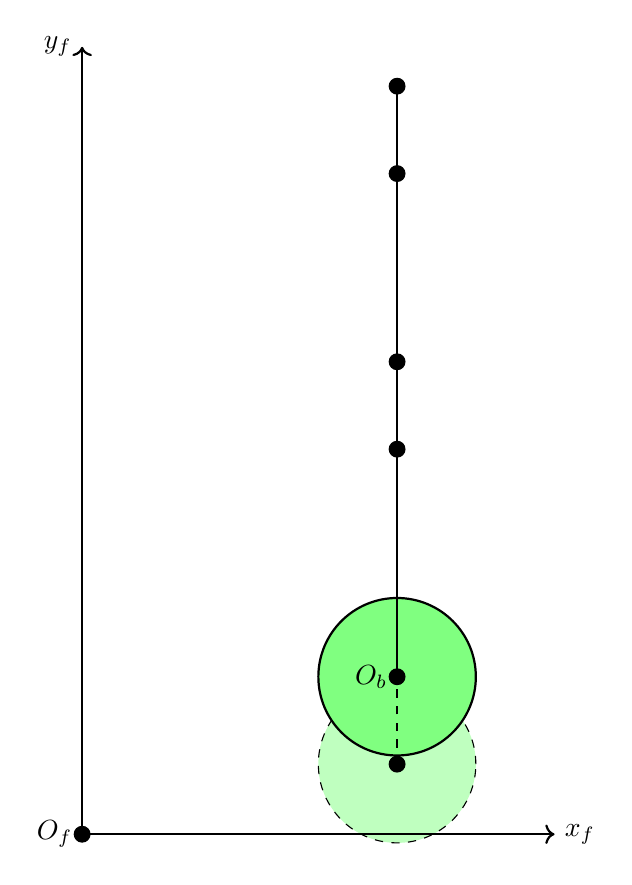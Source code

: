 \begin{tikzpicture}

  \def\lone{4} 
  \def\ltwo{3.5}

  \def\thetazero{90}
  \def\thetaone{0}
  \def\thetatwo{0} 

  \coordinate (O) at (0,0);
  \coordinate (Ob) at (4,2);
  \coordinate (A) at ({4+\lone*cos(\thetaone+\thetazero)},{2+\lone*sin(\thetaone+\thetazero)});
  \coordinate (B) at ({4+\lone*cos(\thetaone+\thetazero) + \ltwo*cos(\thetaone + \thetatwo+\thetazero)}, 
                      {2+\lone*sin(\thetaone+\thetazero) + \ltwo*sin(\thetaone + \thetatwo+\thetazero)});
  \coordinate (Obp) at (4,0.89);
  \coordinate (Ap) at (4,4.89);
  \coordinate (Bp) at (4,8.39);

  \draw[dashed,fill=green!25] (Obp) circle (1);
  \draw[thick,fill=green!50] (Ob) circle (1);

  \draw[thick, black] (Ob) -- (A);
  \draw[thick, black] (A) -- (B);
  \draw[thick, black, dashed] (Obp) -- (Ap);
  \draw[thick, black, dashed] (Ap) -- (Bp);

  \draw[thick,black,->] (O) -- (0,10) node[anchor=east]{$y_f$};
  \draw[thick,black,->] (O) -- (6,0) node[anchor=west]{$x_f$};

  \filldraw[fill=black] (O) circle (0.1);
  \filldraw[fill=black] (Ob) circle (0.1);
  \filldraw[fill=black] (A) circle (0.1);
  \filldraw[fill=black] (B) circle (0.1);
  \filldraw[fill=black] (Obp) circle (0.1);
  \filldraw[fill=black] (Ap) circle (0.1);
  \filldraw[fill=black] (Bp) circle (0.1);

  \node[anchor=east] at (O) {$O_f$};
  \node[anchor=east] at (Ob) {$O_b$};

\end{tikzpicture}